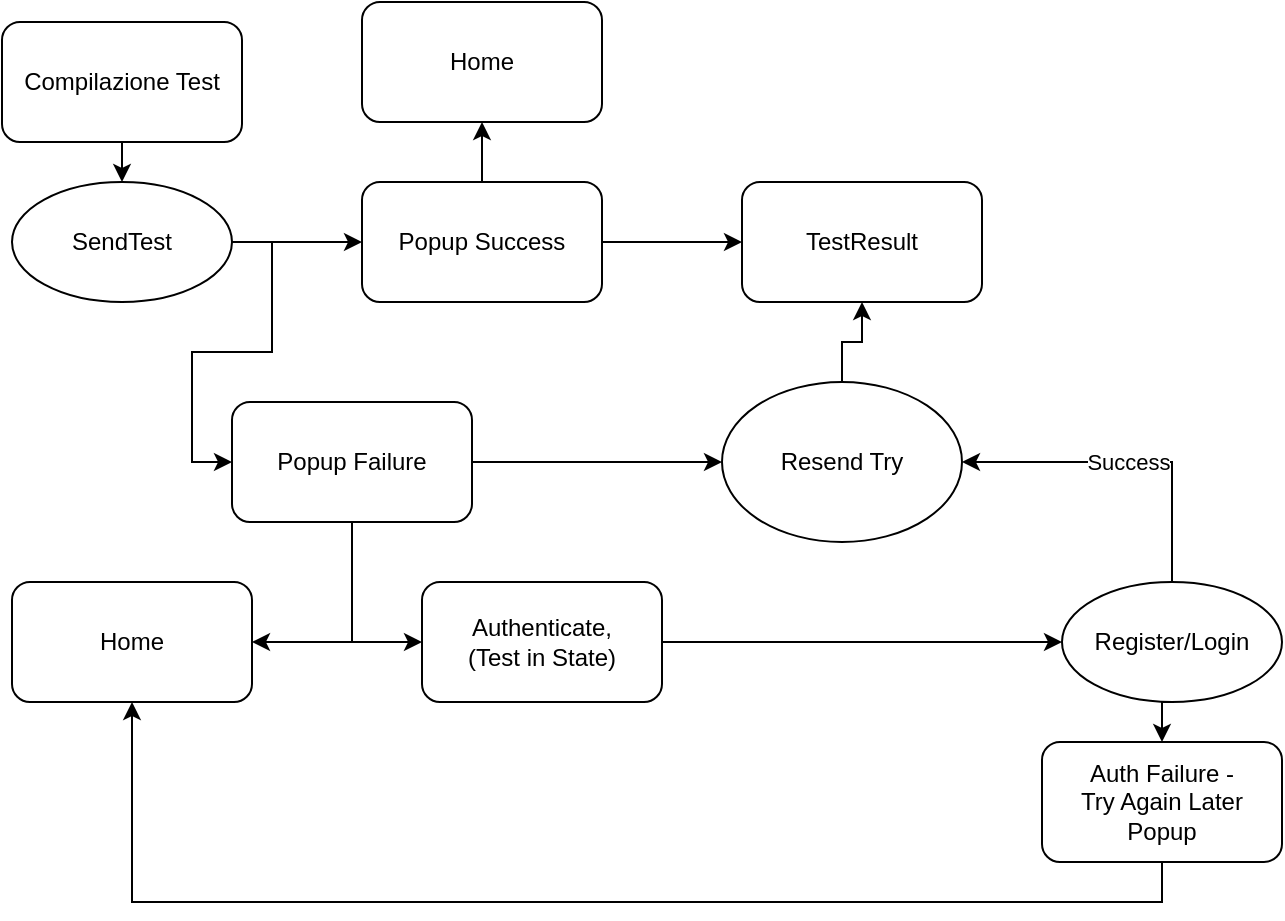 <mxfile pages="1" version="11.2.4" type="github"><diagram id="dk0nGDO4oG7eZSZIjvt8" name="Page-1"><mxGraphModel dx="868" dy="459" grid="1" gridSize="10" guides="1" tooltips="1" connect="1" arrows="1" fold="1" page="1" pageScale="1" pageWidth="827" pageHeight="1169" math="0" shadow="0"><root><mxCell id="0"/><mxCell id="1" parent="0"/><mxCell id="dcWYRrn4wD5sOG0puqPZ-27" style="edgeStyle=orthogonalEdgeStyle;rounded=0;orthogonalLoop=1;jettySize=auto;html=1;exitX=0.5;exitY=1;exitDx=0;exitDy=0;entryX=0.5;entryY=0;entryDx=0;entryDy=0;" parent="1" source="dcWYRrn4wD5sOG0puqPZ-2" target="dcWYRrn4wD5sOG0puqPZ-5" edge="1"><mxGeometry relative="1" as="geometry"/></mxCell><mxCell id="dcWYRrn4wD5sOG0puqPZ-2" value="&lt;div&gt;Compilazione Test&lt;/div&gt;" style="rounded=1;whiteSpace=wrap;html=1;" parent="1" vertex="1"><mxGeometry x="30" y="20" width="120" height="60" as="geometry"/></mxCell><mxCell id="dcWYRrn4wD5sOG0puqPZ-9" style="edgeStyle=orthogonalEdgeStyle;rounded=0;orthogonalLoop=1;jettySize=auto;html=1;exitX=1;exitY=0.5;exitDx=0;exitDy=0;entryX=0;entryY=0.5;entryDx=0;entryDy=0;" parent="1" source="dcWYRrn4wD5sOG0puqPZ-5" target="dcWYRrn4wD5sOG0puqPZ-8" edge="1"><mxGeometry relative="1" as="geometry"/></mxCell><mxCell id="dcWYRrn4wD5sOG0puqPZ-11" style="edgeStyle=orthogonalEdgeStyle;rounded=0;orthogonalLoop=1;jettySize=auto;html=1;exitX=1;exitY=0.5;exitDx=0;exitDy=0;entryX=0;entryY=0.5;entryDx=0;entryDy=0;" parent="1" source="dcWYRrn4wD5sOG0puqPZ-5" target="dcWYRrn4wD5sOG0puqPZ-10" edge="1"><mxGeometry relative="1" as="geometry"/></mxCell><mxCell id="dcWYRrn4wD5sOG0puqPZ-5" value="SendTest" style="ellipse;whiteSpace=wrap;html=1;" parent="1" vertex="1"><mxGeometry x="35" y="100" width="110" height="60" as="geometry"/></mxCell><mxCell id="dcWYRrn4wD5sOG0puqPZ-13" value="" style="edgeStyle=orthogonalEdgeStyle;rounded=0;orthogonalLoop=1;jettySize=auto;html=1;" parent="1" source="dcWYRrn4wD5sOG0puqPZ-8" target="dcWYRrn4wD5sOG0puqPZ-12" edge="1"><mxGeometry relative="1" as="geometry"/></mxCell><mxCell id="dcWYRrn4wD5sOG0puqPZ-23" style="edgeStyle=orthogonalEdgeStyle;rounded=0;orthogonalLoop=1;jettySize=auto;html=1;exitX=0.5;exitY=0;exitDx=0;exitDy=0;entryX=0.5;entryY=1;entryDx=0;entryDy=0;" parent="1" source="dcWYRrn4wD5sOG0puqPZ-8" target="dcWYRrn4wD5sOG0puqPZ-16" edge="1"><mxGeometry relative="1" as="geometry"/></mxCell><mxCell id="dcWYRrn4wD5sOG0puqPZ-8" value="Popup Success" style="rounded=1;whiteSpace=wrap;html=1;" parent="1" vertex="1"><mxGeometry x="210" y="100" width="120" height="60" as="geometry"/></mxCell><mxCell id="dcWYRrn4wD5sOG0puqPZ-12" value="TestResult" style="rounded=1;whiteSpace=wrap;html=1;" parent="1" vertex="1"><mxGeometry x="400" y="100" width="120" height="60" as="geometry"/></mxCell><mxCell id="dcWYRrn4wD5sOG0puqPZ-29" style="edgeStyle=orthogonalEdgeStyle;rounded=0;orthogonalLoop=1;jettySize=auto;html=1;exitX=0.5;exitY=1;exitDx=0;exitDy=0;entryX=1;entryY=0.5;entryDx=0;entryDy=0;" parent="1" source="dcWYRrn4wD5sOG0puqPZ-10" target="dcWYRrn4wD5sOG0puqPZ-18" edge="1"><mxGeometry relative="1" as="geometry"/></mxCell><mxCell id="dcWYRrn4wD5sOG0puqPZ-30" style="edgeStyle=orthogonalEdgeStyle;rounded=0;orthogonalLoop=1;jettySize=auto;html=1;exitX=0.5;exitY=1;exitDx=0;exitDy=0;entryX=0;entryY=0.5;entryDx=0;entryDy=0;" parent="1" source="dcWYRrn4wD5sOG0puqPZ-10" target="dcWYRrn4wD5sOG0puqPZ-24" edge="1"><mxGeometry relative="1" as="geometry"/></mxCell><mxCell id="ZUih-ktJdvBZ8dFCUofX-9" style="edgeStyle=orthogonalEdgeStyle;rounded=0;orthogonalLoop=1;jettySize=auto;html=1;exitX=1;exitY=0.5;exitDx=0;exitDy=0;entryX=0;entryY=0.5;entryDx=0;entryDy=0;" edge="1" parent="1" source="dcWYRrn4wD5sOG0puqPZ-10" target="ZUih-ktJdvBZ8dFCUofX-3"><mxGeometry relative="1" as="geometry"/></mxCell><mxCell id="dcWYRrn4wD5sOG0puqPZ-10" value="Popup Failure" style="rounded=1;whiteSpace=wrap;html=1;" parent="1" vertex="1"><mxGeometry x="145" y="210" width="120" height="60" as="geometry"/></mxCell><mxCell id="dcWYRrn4wD5sOG0puqPZ-16" value="Home" style="rounded=1;whiteSpace=wrap;html=1;" parent="1" vertex="1"><mxGeometry x="210" y="10" width="120" height="60" as="geometry"/></mxCell><mxCell id="dcWYRrn4wD5sOG0puqPZ-36" style="edgeStyle=orthogonalEdgeStyle;rounded=0;orthogonalLoop=1;jettySize=auto;html=1;exitX=1;exitY=0.5;exitDx=0;exitDy=0;entryX=0;entryY=0.5;entryDx=0;entryDy=0;" parent="1" source="dcWYRrn4wD5sOG0puqPZ-24" target="dcWYRrn4wD5sOG0puqPZ-33" edge="1"><mxGeometry relative="1" as="geometry"/></mxCell><mxCell id="dcWYRrn4wD5sOG0puqPZ-24" value="Authenticate,&lt;br&gt;(Test in State)" style="rounded=1;whiteSpace=wrap;html=1;" parent="1" vertex="1"><mxGeometry x="240" y="300" width="120" height="60" as="geometry"/></mxCell><mxCell id="dcWYRrn4wD5sOG0puqPZ-18" value="Home" style="rounded=1;whiteSpace=wrap;html=1;" parent="1" vertex="1"><mxGeometry x="35" y="300" width="120" height="60" as="geometry"/></mxCell><mxCell id="dcWYRrn4wD5sOG0puqPZ-42" style="edgeStyle=orthogonalEdgeStyle;rounded=0;orthogonalLoop=1;jettySize=auto;html=1;exitX=0.5;exitY=1;exitDx=0;exitDy=0;entryX=0.5;entryY=0;entryDx=0;entryDy=0;" parent="1" source="dcWYRrn4wD5sOG0puqPZ-33" target="dcWYRrn4wD5sOG0puqPZ-41" edge="1"><mxGeometry relative="1" as="geometry"/></mxCell><mxCell id="ZUih-ktJdvBZ8dFCUofX-5" value="Success" style="edgeStyle=orthogonalEdgeStyle;rounded=0;orthogonalLoop=1;jettySize=auto;html=1;exitX=0.5;exitY=0;exitDx=0;exitDy=0;entryX=1;entryY=0.5;entryDx=0;entryDy=0;" edge="1" parent="1" source="dcWYRrn4wD5sOG0puqPZ-33" target="ZUih-ktJdvBZ8dFCUofX-3"><mxGeometry relative="1" as="geometry"/></mxCell><mxCell id="dcWYRrn4wD5sOG0puqPZ-33" value="&lt;div&gt;Register/Login&lt;/div&gt;" style="ellipse;whiteSpace=wrap;html=1;" parent="1" vertex="1"><mxGeometry x="560" y="300" width="110" height="60" as="geometry"/></mxCell><mxCell id="dcWYRrn4wD5sOG0puqPZ-43" style="edgeStyle=orthogonalEdgeStyle;rounded=0;orthogonalLoop=1;jettySize=auto;html=1;exitX=0.5;exitY=1;exitDx=0;exitDy=0;" parent="1" source="dcWYRrn4wD5sOG0puqPZ-41" target="dcWYRrn4wD5sOG0puqPZ-18" edge="1"><mxGeometry relative="1" as="geometry"/></mxCell><mxCell id="dcWYRrn4wD5sOG0puqPZ-41" value="Auth Failure -&lt;br&gt;&lt;div&gt;Try Again Later Popup&lt;/div&gt;" style="rounded=1;whiteSpace=wrap;html=1;" parent="1" vertex="1"><mxGeometry x="550" y="380" width="120" height="60" as="geometry"/></mxCell><mxCell id="ZUih-ktJdvBZ8dFCUofX-6" style="edgeStyle=orthogonalEdgeStyle;rounded=0;orthogonalLoop=1;jettySize=auto;html=1;exitX=0.5;exitY=0;exitDx=0;exitDy=0;entryX=0.5;entryY=1;entryDx=0;entryDy=0;" edge="1" parent="1" source="ZUih-ktJdvBZ8dFCUofX-3" target="dcWYRrn4wD5sOG0puqPZ-12"><mxGeometry relative="1" as="geometry"/></mxCell><mxCell id="ZUih-ktJdvBZ8dFCUofX-3" value="Resend Try" style="ellipse;whiteSpace=wrap;html=1;" vertex="1" parent="1"><mxGeometry x="390" y="200" width="120" height="80" as="geometry"/></mxCell></root></mxGraphModel></diagram></mxfile>